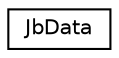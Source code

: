 digraph "Graphical Class Hierarchy"
{
 // LATEX_PDF_SIZE
  edge [fontname="Helvetica",fontsize="10",labelfontname="Helvetica",labelfontsize="10"];
  node [fontname="Helvetica",fontsize="10",shape=record];
  rankdir="LR";
  Node0 [label="JbData",height=0.2,width=0.4,color="black", fillcolor="white", style="filled",URL="$struct_jb_data.html",tooltip=" "];
}
